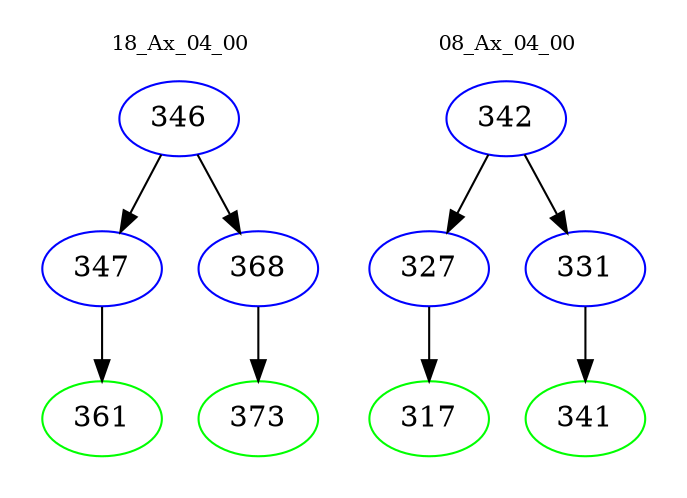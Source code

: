 digraph{
subgraph cluster_0 {
color = white
label = "18_Ax_04_00";
fontsize=10;
T0_346 [label="346", color="blue"]
T0_346 -> T0_347 [color="black"]
T0_347 [label="347", color="blue"]
T0_347 -> T0_361 [color="black"]
T0_361 [label="361", color="green"]
T0_346 -> T0_368 [color="black"]
T0_368 [label="368", color="blue"]
T0_368 -> T0_373 [color="black"]
T0_373 [label="373", color="green"]
}
subgraph cluster_1 {
color = white
label = "08_Ax_04_00";
fontsize=10;
T1_342 [label="342", color="blue"]
T1_342 -> T1_327 [color="black"]
T1_327 [label="327", color="blue"]
T1_327 -> T1_317 [color="black"]
T1_317 [label="317", color="green"]
T1_342 -> T1_331 [color="black"]
T1_331 [label="331", color="blue"]
T1_331 -> T1_341 [color="black"]
T1_341 [label="341", color="green"]
}
}
